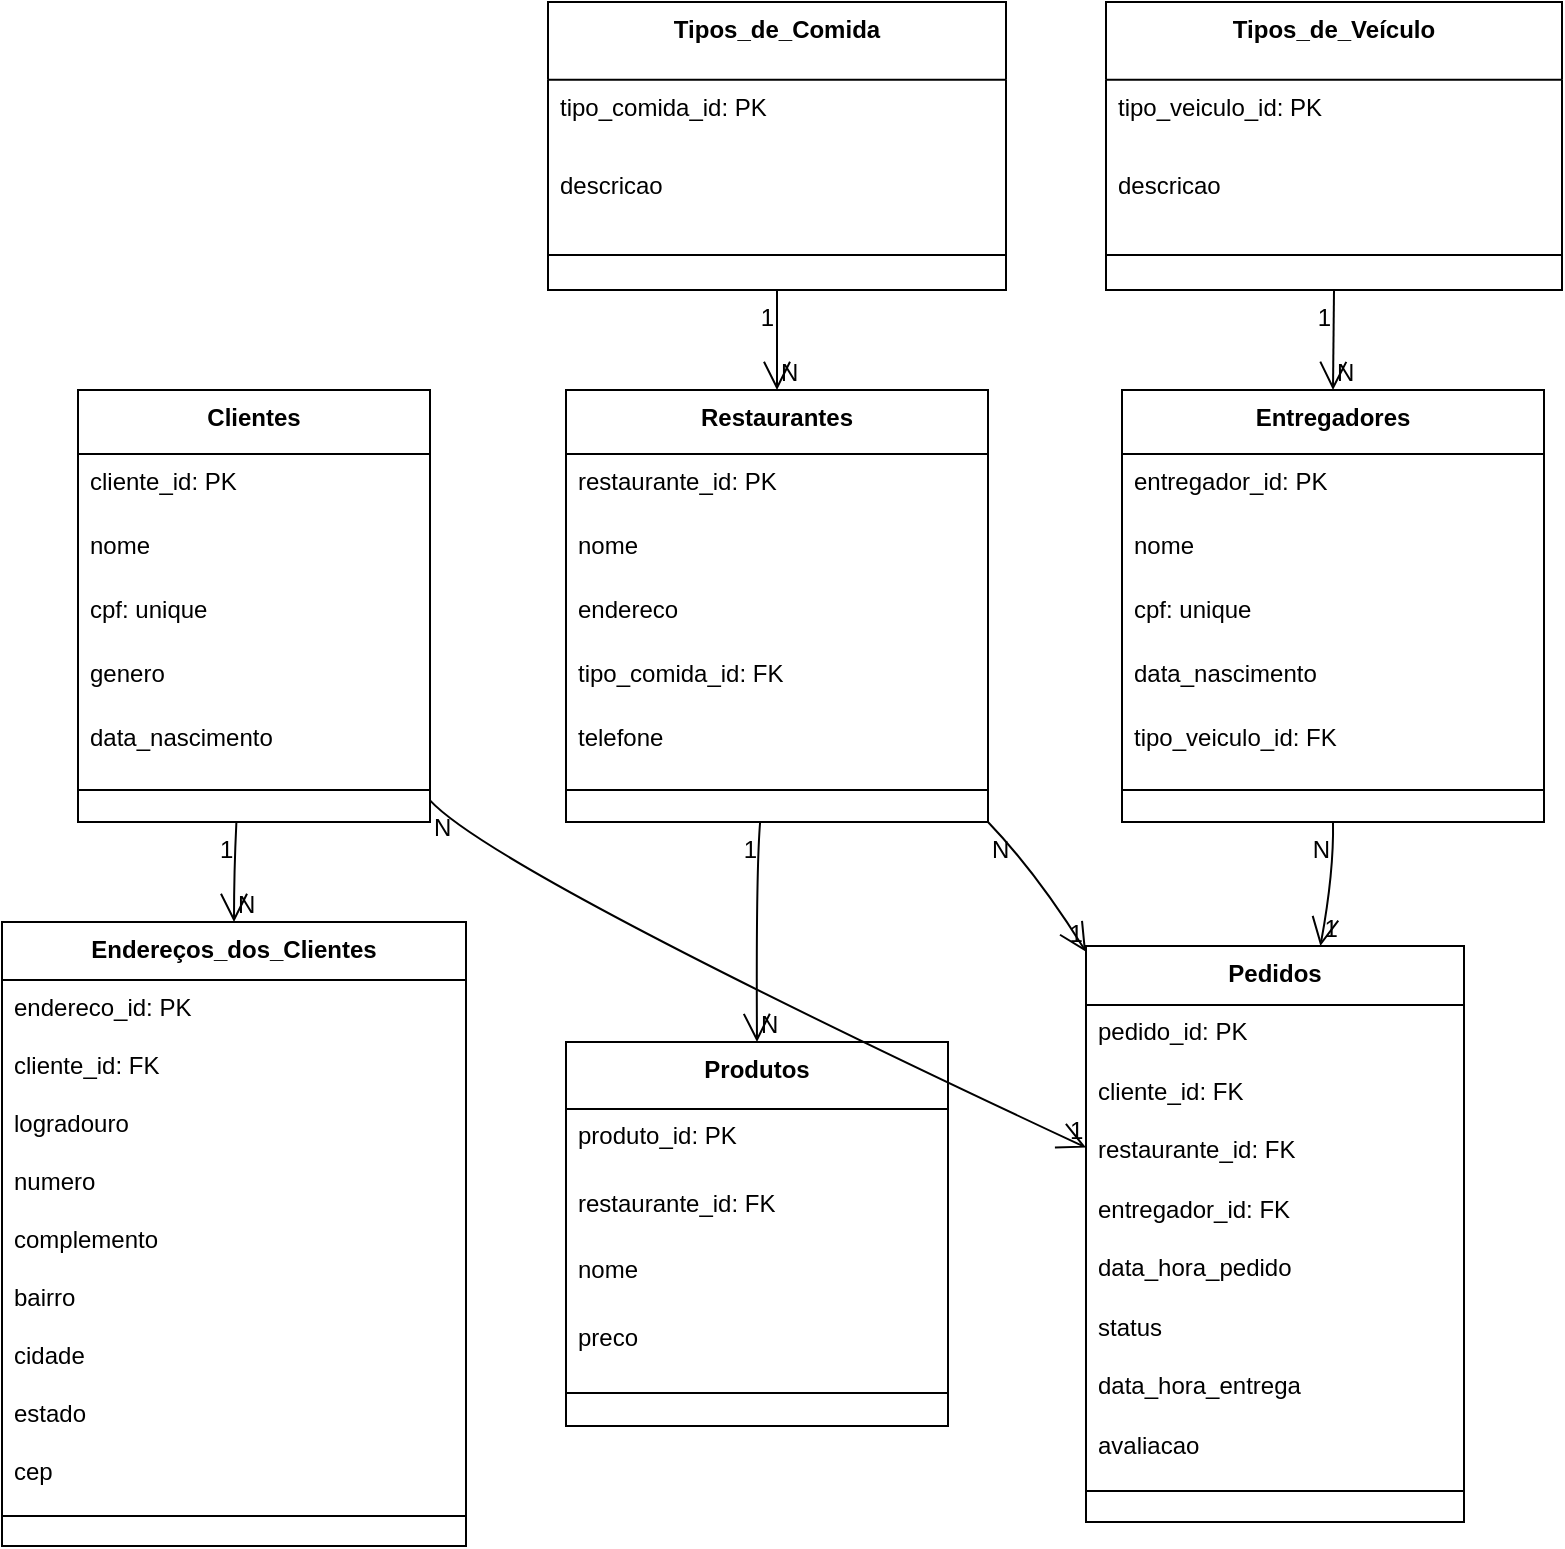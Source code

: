 <mxfile version="26.0.8">
  <diagram name="Page-1" id="6xTBUUD9Hoy0Bo4tPemn">
    <mxGraphModel>
      <root>
        <mxCell id="0" />
        <mxCell id="1" parent="0" />
        <mxCell id="2" value="Clientes" style="swimlane;fontStyle=1;align=center;verticalAlign=top;childLayout=stackLayout;horizontal=1;startSize=32;horizontalStack=0;resizeParent=1;resizeParentMax=0;resizeLast=0;collapsible=0;marginBottom=0;" vertex="1" parent="1">
          <mxGeometry x="46" y="202" width="176" height="216" as="geometry" />
        </mxCell>
        <mxCell id="3" value="cliente_id: PK" style="text;strokeColor=none;fillColor=none;align=left;verticalAlign=top;spacingLeft=4;spacingRight=4;overflow=hidden;rotatable=0;points=[[0,0.5],[1,0.5]];portConstraint=eastwest;" vertex="1" parent="2">
          <mxGeometry y="32" width="176" height="32" as="geometry" />
        </mxCell>
        <mxCell id="4" value="nome" style="text;strokeColor=none;fillColor=none;align=left;verticalAlign=top;spacingLeft=4;spacingRight=4;overflow=hidden;rotatable=0;points=[[0,0.5],[1,0.5]];portConstraint=eastwest;" vertex="1" parent="2">
          <mxGeometry y="64" width="176" height="32" as="geometry" />
        </mxCell>
        <mxCell id="5" value="cpf: unique" style="text;strokeColor=none;fillColor=none;align=left;verticalAlign=top;spacingLeft=4;spacingRight=4;overflow=hidden;rotatable=0;points=[[0,0.5],[1,0.5]];portConstraint=eastwest;" vertex="1" parent="2">
          <mxGeometry y="96" width="176" height="32" as="geometry" />
        </mxCell>
        <mxCell id="6" value="genero" style="text;strokeColor=none;fillColor=none;align=left;verticalAlign=top;spacingLeft=4;spacingRight=4;overflow=hidden;rotatable=0;points=[[0,0.5],[1,0.5]];portConstraint=eastwest;" vertex="1" parent="2">
          <mxGeometry y="128" width="176" height="32" as="geometry" />
        </mxCell>
        <mxCell id="7" value="data_nascimento" style="text;strokeColor=none;fillColor=none;align=left;verticalAlign=top;spacingLeft=4;spacingRight=4;overflow=hidden;rotatable=0;points=[[0,0.5],[1,0.5]];portConstraint=eastwest;" vertex="1" parent="2">
          <mxGeometry y="160" width="176" height="32" as="geometry" />
        </mxCell>
        <mxCell id="8" style="line;strokeWidth=1;fillColor=none;align=left;verticalAlign=middle;spacingTop=-1;spacingLeft=3;spacingRight=3;rotatable=0;labelPosition=right;points=[];portConstraint=eastwest;strokeColor=inherit;" vertex="1" parent="2">
          <mxGeometry y="192" width="176" height="16" as="geometry" />
        </mxCell>
        <mxCell id="9" value="Endereços_dos_Clientes" style="swimlane;fontStyle=1;align=center;verticalAlign=top;childLayout=stackLayout;horizontal=1;startSize=28.952;horizontalStack=0;resizeParent=1;resizeParentMax=0;resizeLast=0;collapsible=0;marginBottom=0;" vertex="1" parent="1">
          <mxGeometry x="8" y="468" width="232" height="312" as="geometry" />
        </mxCell>
        <mxCell id="10" value="endereco_id: PK" style="text;strokeColor=none;fillColor=none;align=left;verticalAlign=top;spacingLeft=4;spacingRight=4;overflow=hidden;rotatable=0;points=[[0,0.5],[1,0.5]];portConstraint=eastwest;" vertex="1" parent="9">
          <mxGeometry y="29" width="232" height="29" as="geometry" />
        </mxCell>
        <mxCell id="11" value="cliente_id: FK" style="text;strokeColor=none;fillColor=none;align=left;verticalAlign=top;spacingLeft=4;spacingRight=4;overflow=hidden;rotatable=0;points=[[0,0.5],[1,0.5]];portConstraint=eastwest;" vertex="1" parent="9">
          <mxGeometry y="58" width="232" height="29" as="geometry" />
        </mxCell>
        <mxCell id="12" value="logradouro" style="text;strokeColor=none;fillColor=none;align=left;verticalAlign=top;spacingLeft=4;spacingRight=4;overflow=hidden;rotatable=0;points=[[0,0.5],[1,0.5]];portConstraint=eastwest;" vertex="1" parent="9">
          <mxGeometry y="87" width="232" height="29" as="geometry" />
        </mxCell>
        <mxCell id="13" value="numero" style="text;strokeColor=none;fillColor=none;align=left;verticalAlign=top;spacingLeft=4;spacingRight=4;overflow=hidden;rotatable=0;points=[[0,0.5],[1,0.5]];portConstraint=eastwest;" vertex="1" parent="9">
          <mxGeometry y="116" width="232" height="29" as="geometry" />
        </mxCell>
        <mxCell id="14" value="complemento" style="text;strokeColor=none;fillColor=none;align=left;verticalAlign=top;spacingLeft=4;spacingRight=4;overflow=hidden;rotatable=0;points=[[0,0.5],[1,0.5]];portConstraint=eastwest;" vertex="1" parent="9">
          <mxGeometry y="145" width="232" height="29" as="geometry" />
        </mxCell>
        <mxCell id="15" value="bairro" style="text;strokeColor=none;fillColor=none;align=left;verticalAlign=top;spacingLeft=4;spacingRight=4;overflow=hidden;rotatable=0;points=[[0,0.5],[1,0.5]];portConstraint=eastwest;" vertex="1" parent="9">
          <mxGeometry y="174" width="232" height="29" as="geometry" />
        </mxCell>
        <mxCell id="16" value="cidade" style="text;strokeColor=none;fillColor=none;align=left;verticalAlign=top;spacingLeft=4;spacingRight=4;overflow=hidden;rotatable=0;points=[[0,0.5],[1,0.5]];portConstraint=eastwest;" vertex="1" parent="9">
          <mxGeometry y="203" width="232" height="29" as="geometry" />
        </mxCell>
        <mxCell id="17" value="estado" style="text;strokeColor=none;fillColor=none;align=left;verticalAlign=top;spacingLeft=4;spacingRight=4;overflow=hidden;rotatable=0;points=[[0,0.5],[1,0.5]];portConstraint=eastwest;" vertex="1" parent="9">
          <mxGeometry y="232" width="232" height="29" as="geometry" />
        </mxCell>
        <mxCell id="18" value="cep" style="text;strokeColor=none;fillColor=none;align=left;verticalAlign=top;spacingLeft=4;spacingRight=4;overflow=hidden;rotatable=0;points=[[0,0.5],[1,0.5]];portConstraint=eastwest;" vertex="1" parent="9">
          <mxGeometry y="261" width="232" height="29" as="geometry" />
        </mxCell>
        <mxCell id="19" style="line;strokeWidth=1;fillColor=none;align=left;verticalAlign=middle;spacingTop=-1;spacingLeft=3;spacingRight=3;rotatable=0;labelPosition=right;points=[];portConstraint=eastwest;strokeColor=inherit;" vertex="1" parent="9">
          <mxGeometry y="290" width="232" height="14" as="geometry" />
        </mxCell>
        <mxCell id="20" value="Tipos_de_Comida" style="swimlane;fontStyle=1;align=center;verticalAlign=top;childLayout=stackLayout;horizontal=1;startSize=38.857;horizontalStack=0;resizeParent=1;resizeParentMax=0;resizeLast=0;collapsible=0;marginBottom=0;" vertex="1" parent="1">
          <mxGeometry x="281" y="8" width="229" height="144" as="geometry" />
        </mxCell>
        <mxCell id="21" value="tipo_comida_id: PK" style="text;strokeColor=none;fillColor=none;align=left;verticalAlign=top;spacingLeft=4;spacingRight=4;overflow=hidden;rotatable=0;points=[[0,0.5],[1,0.5]];portConstraint=eastwest;" vertex="1" parent="20">
          <mxGeometry y="39" width="229" height="39" as="geometry" />
        </mxCell>
        <mxCell id="22" value="descricao" style="text;strokeColor=none;fillColor=none;align=left;verticalAlign=top;spacingLeft=4;spacingRight=4;overflow=hidden;rotatable=0;points=[[0,0.5],[1,0.5]];portConstraint=eastwest;" vertex="1" parent="20">
          <mxGeometry y="78" width="229" height="39" as="geometry" />
        </mxCell>
        <mxCell id="23" style="line;strokeWidth=1;fillColor=none;align=left;verticalAlign=middle;spacingTop=-1;spacingLeft=3;spacingRight=3;rotatable=0;labelPosition=right;points=[];portConstraint=eastwest;strokeColor=inherit;" vertex="1" parent="20">
          <mxGeometry y="117" width="229" height="19" as="geometry" />
        </mxCell>
        <mxCell id="24" value="Restaurantes" style="swimlane;fontStyle=1;align=center;verticalAlign=top;childLayout=stackLayout;horizontal=1;startSize=32;horizontalStack=0;resizeParent=1;resizeParentMax=0;resizeLast=0;collapsible=0;marginBottom=0;" vertex="1" parent="1">
          <mxGeometry x="290" y="202" width="211" height="216" as="geometry" />
        </mxCell>
        <mxCell id="25" value="restaurante_id: PK" style="text;strokeColor=none;fillColor=none;align=left;verticalAlign=top;spacingLeft=4;spacingRight=4;overflow=hidden;rotatable=0;points=[[0,0.5],[1,0.5]];portConstraint=eastwest;" vertex="1" parent="24">
          <mxGeometry y="32" width="211" height="32" as="geometry" />
        </mxCell>
        <mxCell id="26" value="nome" style="text;strokeColor=none;fillColor=none;align=left;verticalAlign=top;spacingLeft=4;spacingRight=4;overflow=hidden;rotatable=0;points=[[0,0.5],[1,0.5]];portConstraint=eastwest;" vertex="1" parent="24">
          <mxGeometry y="64" width="211" height="32" as="geometry" />
        </mxCell>
        <mxCell id="27" value="endereco" style="text;strokeColor=none;fillColor=none;align=left;verticalAlign=top;spacingLeft=4;spacingRight=4;overflow=hidden;rotatable=0;points=[[0,0.5],[1,0.5]];portConstraint=eastwest;" vertex="1" parent="24">
          <mxGeometry y="96" width="211" height="32" as="geometry" />
        </mxCell>
        <mxCell id="28" value="tipo_comida_id: FK" style="text;strokeColor=none;fillColor=none;align=left;verticalAlign=top;spacingLeft=4;spacingRight=4;overflow=hidden;rotatable=0;points=[[0,0.5],[1,0.5]];portConstraint=eastwest;" vertex="1" parent="24">
          <mxGeometry y="128" width="211" height="32" as="geometry" />
        </mxCell>
        <mxCell id="29" value="telefone" style="text;strokeColor=none;fillColor=none;align=left;verticalAlign=top;spacingLeft=4;spacingRight=4;overflow=hidden;rotatable=0;points=[[0,0.5],[1,0.5]];portConstraint=eastwest;" vertex="1" parent="24">
          <mxGeometry y="160" width="211" height="32" as="geometry" />
        </mxCell>
        <mxCell id="30" style="line;strokeWidth=1;fillColor=none;align=left;verticalAlign=middle;spacingTop=-1;spacingLeft=3;spacingRight=3;rotatable=0;labelPosition=right;points=[];portConstraint=eastwest;strokeColor=inherit;" vertex="1" parent="24">
          <mxGeometry y="192" width="211" height="16" as="geometry" />
        </mxCell>
        <mxCell id="31" value="Produtos" style="swimlane;fontStyle=1;align=center;verticalAlign=top;childLayout=stackLayout;horizontal=1;startSize=33.455;horizontalStack=0;resizeParent=1;resizeParentMax=0;resizeLast=0;collapsible=0;marginBottom=0;" vertex="1" parent="1">
          <mxGeometry x="290" y="528" width="191" height="192" as="geometry" />
        </mxCell>
        <mxCell id="32" value="produto_id: PK" style="text;strokeColor=none;fillColor=none;align=left;verticalAlign=top;spacingLeft=4;spacingRight=4;overflow=hidden;rotatable=0;points=[[0,0.5],[1,0.5]];portConstraint=eastwest;" vertex="1" parent="31">
          <mxGeometry y="33" width="191" height="33" as="geometry" />
        </mxCell>
        <mxCell id="33" value="restaurante_id: FK" style="text;strokeColor=none;fillColor=none;align=left;verticalAlign=top;spacingLeft=4;spacingRight=4;overflow=hidden;rotatable=0;points=[[0,0.5],[1,0.5]];portConstraint=eastwest;" vertex="1" parent="31">
          <mxGeometry y="67" width="191" height="33" as="geometry" />
        </mxCell>
        <mxCell id="34" value="nome" style="text;strokeColor=none;fillColor=none;align=left;verticalAlign=top;spacingLeft=4;spacingRight=4;overflow=hidden;rotatable=0;points=[[0,0.5],[1,0.5]];portConstraint=eastwest;" vertex="1" parent="31">
          <mxGeometry y="100" width="191" height="33" as="geometry" />
        </mxCell>
        <mxCell id="35" value="preco" style="text;strokeColor=none;fillColor=none;align=left;verticalAlign=top;spacingLeft=4;spacingRight=4;overflow=hidden;rotatable=0;points=[[0,0.5],[1,0.5]];portConstraint=eastwest;" vertex="1" parent="31">
          <mxGeometry y="134" width="191" height="33" as="geometry" />
        </mxCell>
        <mxCell id="36" style="line;strokeWidth=1;fillColor=none;align=left;verticalAlign=middle;spacingTop=-1;spacingLeft=3;spacingRight=3;rotatable=0;labelPosition=right;points=[];portConstraint=eastwest;strokeColor=inherit;" vertex="1" parent="31">
          <mxGeometry y="167" width="191" height="17" as="geometry" />
        </mxCell>
        <mxCell id="37" value="Tipos_de_Veículo" style="swimlane;fontStyle=1;align=center;verticalAlign=top;childLayout=stackLayout;horizontal=1;startSize=38.857;horizontalStack=0;resizeParent=1;resizeParentMax=0;resizeLast=0;collapsible=0;marginBottom=0;" vertex="1" parent="1">
          <mxGeometry x="560" y="8" width="228" height="144" as="geometry" />
        </mxCell>
        <mxCell id="38" value="tipo_veiculo_id: PK" style="text;strokeColor=none;fillColor=none;align=left;verticalAlign=top;spacingLeft=4;spacingRight=4;overflow=hidden;rotatable=0;points=[[0,0.5],[1,0.5]];portConstraint=eastwest;" vertex="1" parent="37">
          <mxGeometry y="39" width="228" height="39" as="geometry" />
        </mxCell>
        <mxCell id="39" value="descricao" style="text;strokeColor=none;fillColor=none;align=left;verticalAlign=top;spacingLeft=4;spacingRight=4;overflow=hidden;rotatable=0;points=[[0,0.5],[1,0.5]];portConstraint=eastwest;" vertex="1" parent="37">
          <mxGeometry y="78" width="228" height="39" as="geometry" />
        </mxCell>
        <mxCell id="40" style="line;strokeWidth=1;fillColor=none;align=left;verticalAlign=middle;spacingTop=-1;spacingLeft=3;spacingRight=3;rotatable=0;labelPosition=right;points=[];portConstraint=eastwest;strokeColor=inherit;" vertex="1" parent="37">
          <mxGeometry y="117" width="228" height="19" as="geometry" />
        </mxCell>
        <mxCell id="41" value="Entregadores" style="swimlane;fontStyle=1;align=center;verticalAlign=top;childLayout=stackLayout;horizontal=1;startSize=32;horizontalStack=0;resizeParent=1;resizeParentMax=0;resizeLast=0;collapsible=0;marginBottom=0;" vertex="1" parent="1">
          <mxGeometry x="568" y="202" width="211" height="216" as="geometry" />
        </mxCell>
        <mxCell id="42" value="entregador_id: PK" style="text;strokeColor=none;fillColor=none;align=left;verticalAlign=top;spacingLeft=4;spacingRight=4;overflow=hidden;rotatable=0;points=[[0,0.5],[1,0.5]];portConstraint=eastwest;" vertex="1" parent="41">
          <mxGeometry y="32" width="211" height="32" as="geometry" />
        </mxCell>
        <mxCell id="43" value="nome" style="text;strokeColor=none;fillColor=none;align=left;verticalAlign=top;spacingLeft=4;spacingRight=4;overflow=hidden;rotatable=0;points=[[0,0.5],[1,0.5]];portConstraint=eastwest;" vertex="1" parent="41">
          <mxGeometry y="64" width="211" height="32" as="geometry" />
        </mxCell>
        <mxCell id="44" value="cpf: unique" style="text;strokeColor=none;fillColor=none;align=left;verticalAlign=top;spacingLeft=4;spacingRight=4;overflow=hidden;rotatable=0;points=[[0,0.5],[1,0.5]];portConstraint=eastwest;" vertex="1" parent="41">
          <mxGeometry y="96" width="211" height="32" as="geometry" />
        </mxCell>
        <mxCell id="45" value="data_nascimento" style="text;strokeColor=none;fillColor=none;align=left;verticalAlign=top;spacingLeft=4;spacingRight=4;overflow=hidden;rotatable=0;points=[[0,0.5],[1,0.5]];portConstraint=eastwest;" vertex="1" parent="41">
          <mxGeometry y="128" width="211" height="32" as="geometry" />
        </mxCell>
        <mxCell id="46" value="tipo_veiculo_id: FK" style="text;strokeColor=none;fillColor=none;align=left;verticalAlign=top;spacingLeft=4;spacingRight=4;overflow=hidden;rotatable=0;points=[[0,0.5],[1,0.5]];portConstraint=eastwest;" vertex="1" parent="41">
          <mxGeometry y="160" width="211" height="32" as="geometry" />
        </mxCell>
        <mxCell id="47" style="line;strokeWidth=1;fillColor=none;align=left;verticalAlign=middle;spacingTop=-1;spacingLeft=3;spacingRight=3;rotatable=0;labelPosition=right;points=[];portConstraint=eastwest;strokeColor=inherit;" vertex="1" parent="41">
          <mxGeometry y="192" width="211" height="16" as="geometry" />
        </mxCell>
        <mxCell id="48" value="Pedidos" style="swimlane;fontStyle=1;align=center;verticalAlign=top;childLayout=stackLayout;horizontal=1;startSize=29.474;horizontalStack=0;resizeParent=1;resizeParentMax=0;resizeLast=0;collapsible=0;marginBottom=0;" vertex="1" parent="1">
          <mxGeometry x="550" y="480" width="189" height="288" as="geometry" />
        </mxCell>
        <mxCell id="49" value="pedido_id: PK" style="text;strokeColor=none;fillColor=none;align=left;verticalAlign=top;spacingLeft=4;spacingRight=4;overflow=hidden;rotatable=0;points=[[0,0.5],[1,0.5]];portConstraint=eastwest;" vertex="1" parent="48">
          <mxGeometry y="29" width="189" height="29" as="geometry" />
        </mxCell>
        <mxCell id="50" value="cliente_id: FK" style="text;strokeColor=none;fillColor=none;align=left;verticalAlign=top;spacingLeft=4;spacingRight=4;overflow=hidden;rotatable=0;points=[[0,0.5],[1,0.5]];portConstraint=eastwest;" vertex="1" parent="48">
          <mxGeometry y="59" width="189" height="29" as="geometry" />
        </mxCell>
        <mxCell id="51" value="restaurante_id: FK" style="text;strokeColor=none;fillColor=none;align=left;verticalAlign=top;spacingLeft=4;spacingRight=4;overflow=hidden;rotatable=0;points=[[0,0.5],[1,0.5]];portConstraint=eastwest;" vertex="1" parent="48">
          <mxGeometry y="88" width="189" height="29" as="geometry" />
        </mxCell>
        <mxCell id="52" value="entregador_id: FK" style="text;strokeColor=none;fillColor=none;align=left;verticalAlign=top;spacingLeft=4;spacingRight=4;overflow=hidden;rotatable=0;points=[[0,0.5],[1,0.5]];portConstraint=eastwest;" vertex="1" parent="48">
          <mxGeometry y="118" width="189" height="29" as="geometry" />
        </mxCell>
        <mxCell id="53" value="data_hora_pedido" style="text;strokeColor=none;fillColor=none;align=left;verticalAlign=top;spacingLeft=4;spacingRight=4;overflow=hidden;rotatable=0;points=[[0,0.5],[1,0.5]];portConstraint=eastwest;" vertex="1" parent="48">
          <mxGeometry y="147" width="189" height="29" as="geometry" />
        </mxCell>
        <mxCell id="54" value="status" style="text;strokeColor=none;fillColor=none;align=left;verticalAlign=top;spacingLeft=4;spacingRight=4;overflow=hidden;rotatable=0;points=[[0,0.5],[1,0.5]];portConstraint=eastwest;" vertex="1" parent="48">
          <mxGeometry y="177" width="189" height="29" as="geometry" />
        </mxCell>
        <mxCell id="55" value="data_hora_entrega" style="text;strokeColor=none;fillColor=none;align=left;verticalAlign=top;spacingLeft=4;spacingRight=4;overflow=hidden;rotatable=0;points=[[0,0.5],[1,0.5]];portConstraint=eastwest;" vertex="1" parent="48">
          <mxGeometry y="206" width="189" height="29" as="geometry" />
        </mxCell>
        <mxCell id="56" value="avaliacao" style="text;strokeColor=none;fillColor=none;align=left;verticalAlign=top;spacingLeft=4;spacingRight=4;overflow=hidden;rotatable=0;points=[[0,0.5],[1,0.5]];portConstraint=eastwest;" vertex="1" parent="48">
          <mxGeometry y="236" width="189" height="29" as="geometry" />
        </mxCell>
        <mxCell id="57" style="line;strokeWidth=1;fillColor=none;align=left;verticalAlign=middle;spacingTop=-1;spacingLeft=3;spacingRight=3;rotatable=0;labelPosition=right;points=[];portConstraint=eastwest;strokeColor=inherit;" vertex="1" parent="48">
          <mxGeometry y="265" width="189" height="15" as="geometry" />
        </mxCell>
        <mxCell id="58" value="" style="curved=1;startArrow=none;endArrow=open;endSize=12;exitX=0.45;exitY=1;entryX=0.5;entryY=0;" edge="1" parent="1" source="2" target="9">
          <mxGeometry relative="1" as="geometry">
            <Array as="points">
              <mxPoint x="124" y="443" />
            </Array>
          </mxGeometry>
        </mxCell>
        <mxCell id="59" value="1" style="edgeLabel;resizable=0;labelBackgroundColor=none;fontSize=12;align=right;verticalAlign=top;" vertex="1" parent="58">
          <mxGeometry x="-1" relative="1" as="geometry" />
        </mxCell>
        <mxCell id="60" value="N" style="edgeLabel;resizable=0;labelBackgroundColor=none;fontSize=12;align=left;verticalAlign=bottom;" vertex="1" parent="58">
          <mxGeometry x="1" relative="1" as="geometry" />
        </mxCell>
        <mxCell id="61" value="" style="curved=1;startArrow=none;endArrow=open;endSize=12;exitX=0.46;exitY=1;entryX=0.5;entryY=0;" edge="1" parent="1" source="24" target="31">
          <mxGeometry relative="1" as="geometry">
            <Array as="points">
              <mxPoint x="385" y="443" />
            </Array>
          </mxGeometry>
        </mxCell>
        <mxCell id="62" value="1" style="edgeLabel;resizable=0;labelBackgroundColor=none;fontSize=12;align=right;verticalAlign=top;" vertex="1" parent="61">
          <mxGeometry x="-1" relative="1" as="geometry" />
        </mxCell>
        <mxCell id="63" value="N" style="edgeLabel;resizable=0;labelBackgroundColor=none;fontSize=12;align=left;verticalAlign=bottom;" vertex="1" parent="61">
          <mxGeometry x="1" relative="1" as="geometry" />
        </mxCell>
        <mxCell id="64" value="" style="curved=1;startArrow=none;endArrow=open;endSize=12;exitX=0.5;exitY=1;entryX=0.5;entryY=0;" edge="1" parent="1" source="20" target="24">
          <mxGeometry relative="1" as="geometry">
            <Array as="points" />
          </mxGeometry>
        </mxCell>
        <mxCell id="65" value="1" style="edgeLabel;resizable=0;labelBackgroundColor=none;fontSize=12;align=right;verticalAlign=top;" vertex="1" parent="64">
          <mxGeometry x="-1" relative="1" as="geometry" />
        </mxCell>
        <mxCell id="66" value="N" style="edgeLabel;resizable=0;labelBackgroundColor=none;fontSize=12;align=left;verticalAlign=bottom;" vertex="1" parent="64">
          <mxGeometry x="1" relative="1" as="geometry" />
        </mxCell>
        <mxCell id="67" value="" style="curved=1;startArrow=none;endArrow=open;endSize=12;exitX=0.5;exitY=1;entryX=0.5;entryY=0;" edge="1" parent="1" source="37" target="41">
          <mxGeometry relative="1" as="geometry">
            <Array as="points" />
          </mxGeometry>
        </mxCell>
        <mxCell id="68" value="1" style="edgeLabel;resizable=0;labelBackgroundColor=none;fontSize=12;align=right;verticalAlign=top;" vertex="1" parent="67">
          <mxGeometry x="-1" relative="1" as="geometry" />
        </mxCell>
        <mxCell id="69" value="N" style="edgeLabel;resizable=0;labelBackgroundColor=none;fontSize=12;align=left;verticalAlign=bottom;" vertex="1" parent="67">
          <mxGeometry x="1" relative="1" as="geometry" />
        </mxCell>
        <mxCell id="70" value="" style="curved=1;startArrow=none;endArrow=open;endSize=12;exitX=1;exitY=0.95;entryX=0;entryY=0.35;" edge="1" parent="1" source="2" target="48">
          <mxGeometry relative="1" as="geometry">
            <Array as="points">
              <mxPoint x="255" y="443" />
            </Array>
          </mxGeometry>
        </mxCell>
        <mxCell id="71" value="N" style="edgeLabel;resizable=0;labelBackgroundColor=none;fontSize=12;align=left;verticalAlign=top;" vertex="1" parent="70">
          <mxGeometry x="-1" relative="1" as="geometry" />
        </mxCell>
        <mxCell id="72" value="1" style="edgeLabel;resizable=0;labelBackgroundColor=none;fontSize=12;align=right;verticalAlign=bottom;" vertex="1" parent="70">
          <mxGeometry x="1" relative="1" as="geometry" />
        </mxCell>
        <mxCell id="73" value="" style="curved=1;startArrow=none;endArrow=open;endSize=12;exitX=1;exitY=1;entryX=0;entryY=0.01;" edge="1" parent="1" source="24" target="48">
          <mxGeometry relative="1" as="geometry">
            <Array as="points">
              <mxPoint x="525" y="443" />
            </Array>
          </mxGeometry>
        </mxCell>
        <mxCell id="74" value="N" style="edgeLabel;resizable=0;labelBackgroundColor=none;fontSize=12;align=left;verticalAlign=top;" vertex="1" parent="73">
          <mxGeometry x="-1" relative="1" as="geometry" />
        </mxCell>
        <mxCell id="75" value="1" style="edgeLabel;resizable=0;labelBackgroundColor=none;fontSize=12;align=right;verticalAlign=bottom;" vertex="1" parent="73">
          <mxGeometry x="1" relative="1" as="geometry" />
        </mxCell>
        <mxCell id="76" value="" style="curved=1;startArrow=none;endArrow=open;endSize=12;exitX=0.5;exitY=1;entryX=0.62;entryY=0;" edge="1" parent="1" source="41" target="48">
          <mxGeometry relative="1" as="geometry">
            <Array as="points">
              <mxPoint x="674" y="443" />
            </Array>
          </mxGeometry>
        </mxCell>
        <mxCell id="77" value="N" style="edgeLabel;resizable=0;labelBackgroundColor=none;fontSize=12;align=right;verticalAlign=top;" vertex="1" parent="76">
          <mxGeometry x="-1" relative="1" as="geometry" />
        </mxCell>
        <mxCell id="78" value="1" style="edgeLabel;resizable=0;labelBackgroundColor=none;fontSize=12;align=left;verticalAlign=bottom;" vertex="1" parent="76">
          <mxGeometry x="1" relative="1" as="geometry" />
        </mxCell>
      </root>
    </mxGraphModel>
  </diagram>
</mxfile>
